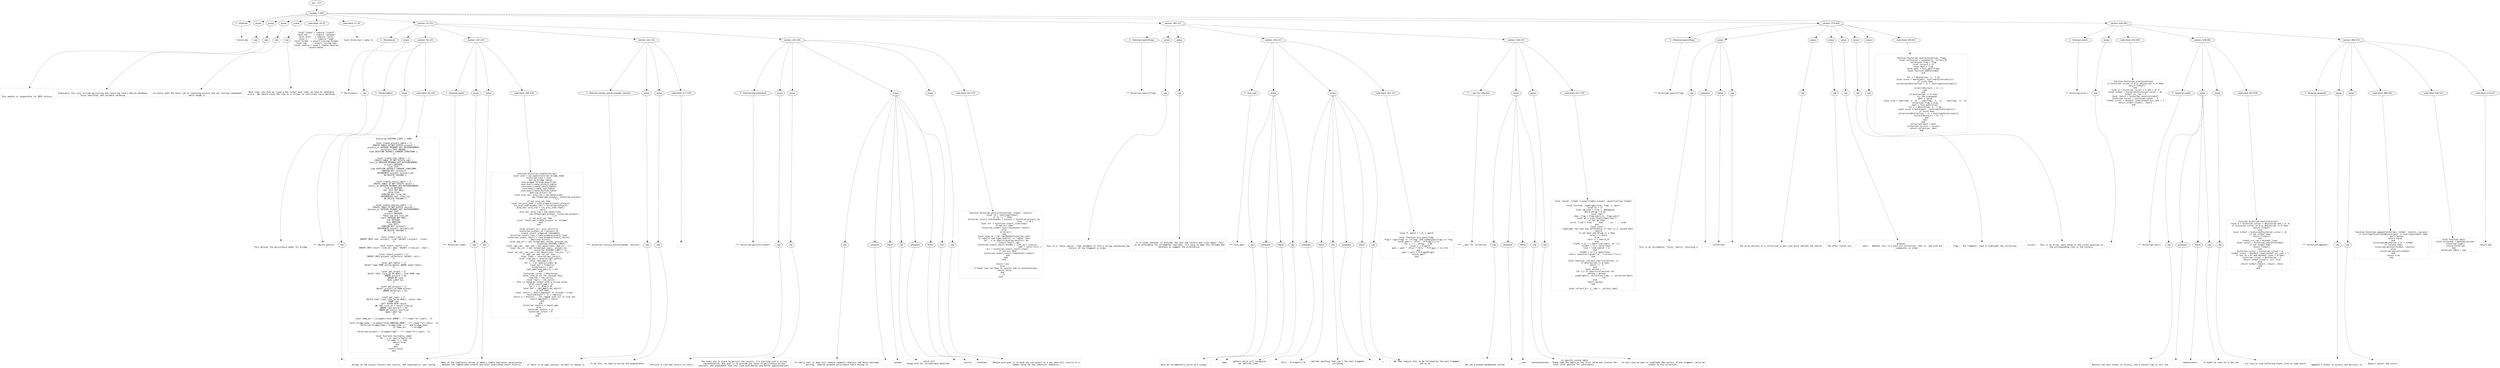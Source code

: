 digraph lpegNode {

node [fontname=Helvetica]
edge [style=dashed]

doc_0 [label="doc - 515"]


doc_0 -> { section_1}
{rank=same; section_1}

section_1 [label="section: 1-429"]


// END RANK doc_0

section_1 -> { header_2 prose_3 prose_4 prose_5 prose_6 codeblock_7 codeblock_8 section_9 section_10 section_11 section_12}
{rank=same; header_2 prose_3 prose_4 prose_5 prose_6 codeblock_7 codeblock_8 section_9 section_10 section_11 section_12}

header_2 [label="1 : Historian"]

prose_3 [label="prose"]

prose_4 [label="prose"]

prose_5 [label="prose"]

prose_6 [label="prose"]

codeblock_7 [label="code block 16-25"]

codeblock_8 [label="code block 27-29"]

section_9 [label="section: 32-231"]

section_10 [label="section: 282-317"]

section_11 [label="section: 373-429"]

section_12 [label="section: 430-481"]


// END RANK section_1

header_2 -> leaf_13
leaf_13  [color=Gray,shape=rectangle,fontname=Inconsolata,label="* Historian"]
// END RANK header_2

prose_3 -> { raw_14}
{rank=same; raw_14}

raw_14 [label="raw"]


// END RANK prose_3

raw_14 -> leaf_15
leaf_15  [color=Gray,shape=rectangle,fontname=Inconsolata,label="


This module is responsible for REPL history.
"]
// END RANK raw_14

prose_4 -> { raw_16}
{rank=same; raw_16}

raw_16 [label="raw"]


// END RANK prose_4

raw_16 -> leaf_17
leaf_17  [color=Gray,shape=rectangle,fontname=Inconsolata,label="
Eventually this will include persisting and restoring from a SQLite database,
fuzzy searching, and variable cacheing.
"]
// END RANK raw_16

prose_5 -> { raw_18}
{rank=same; raw_18}

raw_18 [label="raw"]


// END RANK prose_5

raw_18 -> leaf_19
leaf_19  [color=Gray,shape=rectangle,fontname=Inconsolata,label="
Currently does the basic job of retaining history and not letting subsequent
edits munge it.
"]
// END RANK raw_18

prose_6 -> { raw_20}
{rank=same; raw_20}

raw_20 [label="raw"]


// END RANK prose_6

raw_20 -> leaf_21
leaf_21  [color=Gray,shape=rectangle,fontname=Inconsolata,label="
Next step: now that we clone a new txtbuf each time, we have an immutable
record.  We should store the line as a string, to facilitate fuzzy matching.

"]
// END RANK raw_20

codeblock_7 -> leaf_22
leaf_22  [color=Gray,shape=rectangle,fontname=Inconsolata,label="local Txtbuf = require \"txtbuf\"
local sql     = require \"sqlayer\"
local color   = require \"color\"
local L       = require \"lpeg\"
local format  = assert (string.format)
local sub     = assert (string.sub)
local reverse = assert (table.reverse)
assert(meta)"]
// END RANK codeblock_7

codeblock_8 -> leaf_23
leaf_23  [color=Gray,shape=rectangle,fontname=Inconsolata,label="local Historian = meta {}"]
// END RANK codeblock_8

section_9 -> { header_24 prose_25 section_26 section_27 section_28 section_29}
{rank=same; header_24 prose_25 section_26 section_27 section_28 section_29}

header_24 [label="2 : Persistence"]

prose_25 [label="prose"]

section_26 [label="section: 36-141"]

section_27 [label="section: 142-220"]

section_28 [label="section: 221-231"]

section_29 [label="section: 232-281"]


// END RANK section_9

header_24 -> leaf_30
leaf_30  [color=Gray,shape=rectangle,fontname=Inconsolata,label="** Persistence"]
// END RANK header_24

prose_25 -> { raw_31}
{rank=same; raw_31}

raw_31 [label="raw"]


// END RANK prose_25

raw_31 -> leaf_32
leaf_32  [color=Gray,shape=rectangle,fontname=Inconsolata,label="

This defines the persistence model for bridge.
"]
// END RANK raw_31

section_26 -> { header_33 prose_34 codeblock_35}
{rank=same; header_33 prose_34 codeblock_35}

header_33 [label="3 : SQLite battery"]

prose_34 [label="prose"]

codeblock_35 [label="code block 38-139"]


// END RANK section_26

header_33 -> leaf_36
leaf_36  [color=Gray,shape=rectangle,fontname=Inconsolata,label="*** SQLite battery"]
// END RANK header_33

prose_34 -> { raw_37}
{rank=same; raw_37}

raw_37 [label="raw"]


// END RANK prose_34

raw_37 -> leaf_38
leaf_38  [color=Gray,shape=rectangle,fontname=Inconsolata,label="
"]
// END RANK raw_37

codeblock_35 -> leaf_39
leaf_39  [color=Gray,shape=rectangle,fontname=Inconsolata,label="Historian.HISTORY_LIMIT = 1000

local create_project_table = [[
CREATE TABLE IF NOT EXISTS project (
project_id INTEGER PRIMARY KEY AUTOINCREMENT,
directory TEXT UNIQUE,
time DATETIME DEFAULT CURRENT_TIMESTAMP );
]]

local create_repl_table = [[
CREATE TABLE IF NOT EXISTS repl (
line_id INTEGER PRIMARY KEY AUTOINCREMENT,
project INTEGER,
line TEXT,
time DATETIME DEFAULT CURRENT_TIMESTAMP,
FOREIGN KEY (project)
   REFERENCES project (project_id)
   ON DELETE CASCADE );
]]

local create_result_table = [[
CREATE TABLE IF NOT EXISTS result (
result_id INTEGER PRIMARY KEY AUTOINCREMENT,
line_id INTEGER,
repr text NOT NULL,
value blob,
FOREIGN KEY (line_id)
   REFERENCES repl (line_id)
   ON DELETE CASCADE );
]]

local create_session_table = [[
CREATE TABLE IF NOT EXISTS session (
session_id INTEGER PRIMARY KEY AUTOINCREMENT,
name TEXT,
project INTEGER,
-- These two are line_ids
start INTEGER NOT NULL,
end INTEGER,
test BOOLEAN,
sha TEXT,
FOREIGN KEY (project)
   REFERENCES project (project_id)
   ON DELETE CASCADE );
]]

local insert_line = [[
INSERT INTO repl (project, line) VALUES (:project, :line);
]]

local insert_result = [[
INSERT INTO result (line_id, repr) VALUES (:line_id, :repr);
]]

local insert_project = [[
INSERT INTO project (directory) VALUES (:dir);
]]

local get_tables = [[
SELECT name FROM sqlite_master WHERE type='table';
]]

local get_recent = [[
SELECT CAST (line_id AS REAL), line FROM repl
   WHERE project = %d
   ORDER BY time
   DESC LIMIT %d;
]]

local get_project = [[
SELECT project_id FROM project
   WHERE directory = %s;
]]

local get_reprs = [[
SELECT CAST (repl.line_id AS REAL), result.repr
FROM repl
LEFT OUTER JOIN result
ON repl.line_id = result.line_id
WHERE repl.project = %d
ORDER BY result.result_id
DESC LIMIT %d;
]]

local home_dir = io.popen(\"echo $HOME\", \"r\"):read(\"*a\"):sub(1, -2)

local bridge_home = io.popen(\"echo $BRIDGE_HOME\", \"r\"):read(\"*a\"):sub(1, -2)
Historian.bridge_home = bridge_home ~= \"\" and bridge_home
                        or home_dir .. \"/.bridge\"

Historian.project = io.popen(\"pwd\", \"r\"):read(\"*a\"):sub(1, -2)

local function has(table, name)
   for _,v in ipairs(table) do
      if name == v then
         return true
      end
   end
   return false
end"]
// END RANK codeblock_35

section_27 -> { header_40 prose_41 prose_42 codeblock_43}
{rank=same; header_40 prose_41 prose_42 codeblock_43}

header_40 [label="3 : Historian:load()"]

prose_41 [label="prose"]

prose_42 [label="prose"]

codeblock_43 [label="code block 149-218"]


// END RANK section_27

header_40 -> leaf_44
leaf_44  [color=Gray,shape=rectangle,fontname=Inconsolata,label="*** Historian:load()"]
// END RANK header_40

prose_41 -> { raw_45}
{rank=same; raw_45}

raw_45 [label="raw"]


// END RANK prose_41

raw_45 -> leaf_46
leaf_46  [color=Gray,shape=rectangle,fontname=Inconsolata,label="

Brings up the project history and results, and (eventually) user config.
"]
// END RANK raw_45

prose_42 -> { raw_47}
{rank=same; raw_47}

raw_47 [label="raw"]


// END RANK prose_42

raw_47 -> leaf_48
leaf_48  [color=Gray,shape=rectangle,fontname=Inconsolata,label="
Most of the complexity serves to make a simple key/value relationship
between the regenerated txtbufs and their associated result history.
"]
// END RANK raw_47

codeblock_43 -> leaf_49
leaf_49  [color=Gray,shape=rectangle,fontname=Inconsolata,label="function Historian.load(historian)
   local conn = sql.open(historian.bridge_home)
   historian.conn = conn
   -- Set up bridge tables
   conn.pragma.foreign_keys(true)
   conn:exec(create_project_table)
   conn:exec(create_result_table)
   conn:exec(create_repl_table)
   conn:exec(create_session_table)
   -- Retrive project id
   local proj_val, proj_row = sql.pexec(conn,
                                  sql.format(get_project, historian.project),
                                  \"i\")
   if not proj_val then
      local ins_proj_stmt = conn:prepare(insert_project)
      ins_proj_stmt:bindkv {dir = historian.project}
      proj_val, proj_row = ins_proj_stmt:step()
      -- retry
      proj_val, proj_row = sql.pexec(conn,
                              sql.format(get_project, historian.project),
                              \"i\")
      if not proj_val then
         error \"Could not create project in .bridge\"
      end
   end

   local project_id = proj_val[1][1]
   historian.project_id = project_id
   -- Create insert prepared statements
   historian.insert_line = conn:prepare(insert_line)
   historian.insert_result = conn:prepare(insert_result)
   -- Retrieve history
   local pop_str = sql.format(get_recent, project_id,
                        historian.HISTORY_LIMIT)
   local repl_val, repl_row = sql.pexec(conn, pop_str, \"i\")
   local res_str = sql.format(get_reprs, project_id,
                       historian.HISTORY_LIMIT * 2)
   local res_val, res_row = sql.pexec(conn, res_str, \"i\")
   if repl_val and res_val then
      local lines = reverse(repl_val[2])
      local line_ids = reverse(repl_val[1])
      local repl_map = {}
      for i, v in ipairs(lines) do
         local buf = Txtbuf(v)
         historian[i] = buf
         repl_map[line_ids[i]] = buf
      end
      historian.cursor = #historian
      -- reuse line_id var for foreign keys
      line_ids = res_val[1]
      local reprs = res_val[2]
      -- This is keyed by txtbuf with a string value.
      local result_map = {}
      for i = 1, #reprs do
         local buf = repl_map[line_ids[i]]
         if buf then
            local result = result_map[buf] or {frozen = true}
            result[#result + 1] = reprs[i]
            result.n = #result -- for compat with nil in live use
            result_map[buf] = result
         end
      end
      historian.results = result_map
   else
      historian.results = {}
      historian.cursor = 0
   end
end"]
// END RANK codeblock_43

section_28 -> { header_50 prose_51 prose_52 codeblock_53}
{rank=same; header_50 prose_51 prose_52 codeblock_53}

header_50 [label="3 : Historian:restore_session(modeS, session)"]

prose_51 [label="prose"]

prose_52 [label="prose"]

codeblock_53 [label="code block 227-229"]


// END RANK section_28

header_50 -> leaf_54
leaf_54  [color=Gray,shape=rectangle,fontname=Inconsolata,label="*** Historian:restore_session(modeS, session)"]
// END RANK header_50

prose_51 -> { raw_55}
{rank=same; raw_55}

raw_55 [label="raw"]


// END RANK prose_51

raw_55 -> leaf_56
leaf_56  [color=Gray,shape=rectangle,fontname=Inconsolata,label="

If there is an open session, we want to replay it.
"]
// END RANK raw_55

prose_52 -> { raw_57}
{rank=same; raw_57}

raw_57 [label="raw"]


// END RANK prose_52

raw_57 -> leaf_58
leaf_58  [color=Gray,shape=rectangle,fontname=Inconsolata,label="
To do this, we need to borrow the modeselektor.
"]
// END RANK raw_57

codeblock_53 -> leaf_59
leaf_59  [color=Gray,shape=rectangle,fontname=Inconsolata,label=""]
// END RANK codeblock_53

section_29 -> { header_60 prose_61 prose_62 prose_63 prose_64 codeblock_65}
{rank=same; header_60 prose_61 prose_62 prose_63 prose_64 codeblock_65}

header_60 [label="3 : Historian:persist(txtbuf)"]

prose_61 [label="prose"]

prose_62 [label="prose"]

prose_63 [label="prose"]

prose_64 [label="prose"]

codeblock_65 [label="code block 247-279"]


// END RANK section_29

header_60 -> leaf_66
leaf_66  [color=Gray,shape=rectangle,fontname=Inconsolata,label="*** Historian:persist(txtbuf)"]
// END RANK header_60

prose_61 -> { raw_67}
{rank=same; raw_67}

raw_67 [label="raw"]


// END RANK prose_61

raw_67 -> leaf_68
leaf_68  [color=Gray,shape=rectangle,fontname=Inconsolata,label="

Persists a line and results to store.
"]
// END RANK raw_67

prose_62 -> { raw_69}
{rank=same; raw_69}

raw_69 [label="raw"]


// END RANK prose_62

raw_69 -> leaf_70
leaf_70  [color=Gray,shape=rectangle,fontname=Inconsolata,label="
The hooks are in place to persist the results. I'm starting with a string
representation; the goal is to provide the sense of persistence across
sessions, and supplement that over time with better and better approximations.
"]
// END RANK raw_69

prose_63 -> { raw_71 prespace_72 literal_73 raw_74 prespace_75 literal_76 raw_77}
{rank=same; raw_71 prespace_72 literal_73 raw_74 prespace_75 literal_76 raw_77}

raw_71 [label="raw"]

prespace_72 [label="prespace"]

literal_73 [label="literal"]

raw_74 [label="raw"]

prespace_75 [label="prespace"]

literal_76 [label="literal"]

raw_77 [label="raw"]


// END RANK prose_63

raw_71 -> leaf_78
leaf_78  [color=Gray,shape=rectangle,fontname=Inconsolata,label="
To really nail it down will require semantic analysis and hence thorough
parsing.  General-purpose persistence tools belong in"]
// END RANK raw_71

prespace_72 -> leaf_79
leaf_79  [color=Gray,shape=rectangle,fontname=Inconsolata,label=" "]
// END RANK prespace_72

literal_73 -> leaf_80
leaf_80  [color=Gray,shape=rectangle,fontname=Inconsolata,label="sqlayer"]
// END RANK literal_73

raw_74 -> leaf_81
leaf_81  [color=Gray,shape=rectangle,fontname=Inconsolata,label=", which will
merge with our increasingly-modified"]
// END RANK raw_74

prespace_75 -> leaf_82
leaf_82  [color=Gray,shape=rectangle,fontname=Inconsolata,label=" "]
// END RANK prespace_75

literal_76 -> leaf_83
leaf_83  [color=Gray,shape=rectangle,fontname=Inconsolata,label="sqlite"]
// END RANK literal_76

raw_77 -> leaf_84
leaf_84  [color=Gray,shape=rectangle,fontname=Inconsolata,label=" bindings.
"]
// END RANK raw_77

prose_64 -> { raw_85}
{rank=same; raw_85}

raw_85 [label="raw"]


// END RANK prose_64

raw_85 -> leaf_86
leaf_86  [color=Gray,shape=rectangle,fontname=Inconsolata,label="
Medium-term goal is to hash any Lua object in a way that will resolve to a
common value for any identical semantics.
"]
// END RANK raw_85

codeblock_65 -> leaf_87
leaf_87  [color=Gray,shape=rectangle,fontname=Inconsolata,label="function Historian.persist(historian, txtbuf, results)
   local lb = tostring(txtbuf)
   if lb ~= \"\" then
      historian.insert_line:bindkv { project = historian.project_id,
                                          line    = lb }
      local err = historian.insert_line:step()
      if not err then
         historian.insert_line:clearbind():reset()
      else
         error(err)
      end
      local line_id = sql.lastRowId(historian.conn)
      if results and type(results) == \"table\" then
         for _,v in ipairs(reverse(results)) do
            -- insert result repr
            historian.insert_result:bindkv { line_id = line_id,
                                                  repr = color.ts(v) }
            err = historian.insert_result:step()
            if not err then
               historian.insert_result:clearbind():reset()
            end
         end
      end

   return true
   else
      -- A blank line can have no results and is uninteresting.
      return false
   end
   --]]
end"]
// END RANK codeblock_65

section_10 -> { header_88 prose_89 prose_90 section_91 section_92}
{rank=same; header_88 prose_89 prose_90 section_91 section_92}

header_88 [label="2 : Historian:search(frag)"]

prose_89 [label="prose"]

prose_90 [label="prose"]

section_91 [label="section: 292-317"]

section_92 [label="section: 318-372"]


// END RANK section_10

header_88 -> leaf_93
leaf_93  [color=Gray,shape=rectangle,fontname=Inconsolata,label="** Historian:search(frag)"]
// END RANK header_88

prose_89 -> { raw_94}
{rank=same; raw_94}

raw_94 [label="raw"]


// END RANK prose_89

raw_94 -> leaf_95
leaf_95  [color=Gray,shape=rectangle,fontname=Inconsolata,label="

This is a 'fuzzy search', that attempts to find a string containing the
letters of the fragment in order.
"]
// END RANK raw_94

prose_90 -> { raw_96}
{rank=same; raw_96}

raw_96 [label="raw"]


// END RANK prose_90

raw_96 -> leaf_97
leaf_97  [color=Gray,shape=rectangle,fontname=Inconsolata,label="
If it finds nothing, it switches the last two letters and tries again. This
is an affordance for incremental searches, it's easy to make this mistake and
harmless to suggest the alternative.

"]
// END RANK raw_96

section_91 -> { header_98 prose_99 prose_100 codeblock_101}
{rank=same; header_98 prose_99 prose_100 codeblock_101}

header_98 [label="3 : fuss_patt"]

prose_99 [label="prose"]

prose_100 [label="prose"]

codeblock_101 [label="code block 301-315"]


// END RANK section_91

header_98 -> leaf_102
leaf_102  [color=Gray,shape=rectangle,fontname=Inconsolata,label="*** fuss_patt"]
// END RANK header_98

prose_99 -> { raw_103 prespace_104 literal_105 raw_106}
{rank=same; raw_103 prespace_104 literal_105 raw_106}

raw_103 [label="raw"]

prespace_104 [label="prespace"]

literal_105 [label="literal"]

raw_106 [label="raw"]


// END RANK prose_99

raw_103 -> leaf_107
leaf_107  [color=Gray,shape=rectangle,fontname=Inconsolata,label="

Here we incrementally build up a single"]
// END RANK raw_103

prespace_104 -> leaf_108
leaf_108  [color=Gray,shape=rectangle,fontname=Inconsolata,label=" "]
// END RANK prespace_104

literal_105 -> leaf_109
leaf_109  [color=Gray,shape=rectangle,fontname=Inconsolata,label="lpeg"]
// END RANK literal_105

raw_106 -> leaf_110
leaf_110  [color=Gray,shape=rectangle,fontname=Inconsolata,label=" pattern which will recognize
our desired lines.
"]
// END RANK raw_106

prose_100 -> { prespace_111 literal_112 raw_113 prespace_114 literal_115 raw_116}
{rank=same; prespace_111 literal_112 raw_113 prespace_114 literal_115 raw_116}

prespace_111 [label="prespace"]

literal_112 [label="literal"]

raw_113 [label="raw"]

prespace_114 [label="prespace"]

literal_115 [label="literal"]

raw_116 [label="raw"]


// END RANK prose_100

prespace_111 -> leaf_117
leaf_117  [color=Gray,shape=rectangle,fontname=Inconsolata,label=""]
// END RANK prespace_111

literal_112 -> leaf_118
leaf_118  [color=Gray,shape=rectangle,fontname=Inconsolata,label="(P(1) - P(frag[n]))^0"]
// END RANK literal_112

raw_113 -> leaf_119
leaf_119  [color=Gray,shape=rectangle,fontname=Inconsolata,label=" matches anything that isn't the next fragment,
including"]
// END RANK raw_113

prespace_114 -> leaf_120
leaf_120  [color=Gray,shape=rectangle,fontname=Inconsolata,label=" "]
// END RANK prespace_114

literal_115 -> leaf_121
leaf_121  [color=Gray,shape=rectangle,fontname=Inconsolata,label="\"\""]
// END RANK literal_115

raw_116 -> leaf_122
leaf_122  [color=Gray,shape=rectangle,fontname=Inconsolata,label=".  We then require this to be followed by the next fragment,
and so on.
"]
// END RANK raw_116

codeblock_101 -> leaf_123
leaf_123  [color=Gray,shape=rectangle,fontname=Inconsolata,label="local P, match = L.P, L.match

local function fuzz_patt(frag)
   frag = type(frag) == \"string\" and codepoints(frag) or frag
   local patt =  (P(1) - P(frag[1]))^0
   for i = 1 , #frag - 1 do
      local v = frag[i]
      patt = patt * (P(v) * (P(1) - P(frag[i + 1]))^0)
   end
   patt = patt * P(frag[#frag])
   return patt
end
"]
// END RANK codeblock_101

section_92 -> { header_124 prose_125 prose_126 codeblock_127}
{rank=same; header_124 prose_125 prose_126 codeblock_127}

header_124 [label="3 : __repr for collection"]

prose_125 [label="prose"]

prose_126 [label="prose"]

codeblock_127 [label="code block 327-370"]


// END RANK section_92

header_124 -> leaf_128
leaf_128  [color=Gray,shape=rectangle,fontname=Inconsolata,label="*** __repr for collection"]
// END RANK header_124

prose_125 -> { raw_129 prespace_130 literal_131 raw_132}
{rank=same; raw_129 prespace_130 literal_131 raw_132}

raw_129 [label="raw"]

prespace_130 [label="prespace"]

literal_131 [label="literal"]

raw_132 [label="raw"]


// END RANK prose_125

raw_129 -> leaf_133
leaf_133  [color=Gray,shape=rectangle,fontname=Inconsolata,label="

We use a pseudo-metamethod called"]
// END RANK raw_129

prespace_130 -> leaf_134
leaf_134  [color=Gray,shape=rectangle,fontname=Inconsolata,label=" "]
// END RANK prespace_130

literal_131 -> leaf_135
leaf_135  [color=Gray,shape=rectangle,fontname=Inconsolata,label="__repr"]
// END RANK literal_131

raw_132 -> leaf_136
leaf_136  [color=Gray,shape=rectangle,fontname=Inconsolata,label=" to specify custom table
representations.  These take the table as the first value and receive the
local color palette for consistency.
"]
// END RANK raw_132

prose_126 -> { raw_137}
{rank=same; raw_137}

raw_137 [label="raw"]


// END RANK prose_126

raw_137 -> leaf_138
leaf_138  [color=Gray,shape=rectangle,fontname=Inconsolata,label="
In this case we want to highlight the letters of the fragment, which we
attach to the collection.
"]
// END RANK raw_137

codeblock_127 -> leaf_139
leaf_139  [color=Gray,shape=rectangle,fontname=Inconsolata,label="local concat, litpat = assert(table.concat), assert(string.litpat)

local function _highlight(line, frag, c, best)
   local hl = {}
   local og_line = line -- debugging
   while #frag > 0 do
      local char
      char, frag = frag:sub(1,1), frag:sub(2)
      local at = line:find(litpat(char))
      if not at then
         error (\"can't find \" .. char .. \" in: \" .. line)
      end
      local color
      -- highlight the last two differently if this is a 'second best'
      -- search
      if not best and #frag <= 1 then
         color = c.alert
      else
         color = c.search_hl
      end
      hl[#hl + 1] = c.base(line:sub(1, at -1))
      hl[#hl + 1] = color(char)
      line = line:sub(at + 1)
   end
   hl[#hl + 1] = c.base(line)
   return concat(hl):gsub(\"\\n\", c.stresc(\"\\\\n\"))
end

local function _collect_repr(collection, c)
   if #collection == 0 then
      return \"{  }\"
   end
   local phrase = \"\"
   for i,v in ipairs(collection) do
      phrase = phrase
               .. _highlight(v, collection.frag, c, collection.best)
               .. \"\\n\"
   end
   return phrase
end

local collect_M = {__repr = _collect_repr}"]
// END RANK codeblock_127

section_11 -> { header_140 prose_141 prose_142 prose_143 prose_144 prose_145 prose_146 codeblock_147}
{rank=same; header_140 prose_141 prose_142 prose_143 prose_144 prose_145 prose_146 codeblock_147}

header_140 [label="2 : Historian:search(frag)"]

prose_141 [label="prose"]

prose_142 [label="prose"]

prose_143 [label="prose"]

prose_144 [label="prose"]

prose_145 [label="prose"]

prose_146 [label="prose"]

codeblock_147 [label="code block 390-427"]


// END RANK section_11

header_140 -> leaf_148
leaf_148  [color=Gray,shape=rectangle,fontname=Inconsolata,label="** Historian:search(frag)"]
// END RANK header_140

prose_141 -> { raw_149 prespace_150 literal_151 raw_152}
{rank=same; raw_149 prespace_150 literal_151 raw_152}

raw_149 [label="raw"]

prespace_150 [label="prespace"]

literal_151 [label="literal"]

raw_152 [label="raw"]


// END RANK prose_141

raw_149 -> leaf_153
leaf_153  [color=Gray,shape=rectangle,fontname=Inconsolata,label="

This is an incremental 'fuzzy' search, returning a"]
// END RANK raw_149

prespace_150 -> leaf_154
leaf_154  [color=Gray,shape=rectangle,fontname=Inconsolata,label=" "]
// END RANK prespace_150

literal_151 -> leaf_155
leaf_155  [color=Gray,shape=rectangle,fontname=Inconsolata,label="collection"]
// END RANK literal_151

raw_152 -> leaf_156
leaf_156  [color=Gray,shape=rectangle,fontname=Inconsolata,label=".
"]
// END RANK raw_152

prose_142 -> { raw_157}
{rank=same; raw_157}

raw_157 [label="raw"]


// END RANK prose_142

raw_157 -> leaf_158
leaf_158  [color=Gray,shape=rectangle,fontname=Inconsolata,label="
The array portion of a collection is any line which matches the search.
"]
// END RANK raw_157

prose_143 -> { raw_159}
{rank=same; raw_159}

raw_159 [label="raw"]


// END RANK prose_143

raw_159 -> leaf_160
leaf_160  [color=Gray,shape=rectangle,fontname=Inconsolata,label="
The other fields are:
"]
// END RANK raw_159

prose_144 -> { raw_161}
{rank=same; raw_161}

raw_161 [label="raw"]


// END RANK prose_144

raw_161 -> leaf_162
leaf_162  [color=Gray,shape=rectangle,fontname=Inconsolata,label="
- #fields
  -  best :  Whether this is a best-fit collection, that is, one with all
             codepoints in order.
"]
// END RANK raw_161

prose_145 -> { raw_163}
{rank=same; raw_163}

raw_163 [label="raw"]


// END RANK prose_145

raw_163 -> leaf_164
leaf_164  [color=Gray,shape=rectangle,fontname=Inconsolata,label="
  -  frag :  The fragment, used to highlight the collection
"]
// END RANK raw_163

prose_146 -> { raw_165}
{rank=same; raw_165}

raw_165 [label="raw"]


// END RANK prose_146

raw_165 -> leaf_166
leaf_166  [color=Gray,shape=rectangle,fontname=Inconsolata,label="
  -  cursors :  This is an array, each value is the cursor position of
                the corresponding line in the history.
"]
// END RANK raw_165

codeblock_147 -> leaf_167
leaf_167  [color=Gray,shape=rectangle,fontname=Inconsolata,label="
function Historian.search(historian, frag)
   local collection = setmeta({}, collect_M)
   collection.frag = frag
   local cursors = {}
   local best = true
   local patt = fuzz_patt(frag)
   local function addTo(index)
   end

   for i = #historian, 1, -1 do
      local score = match(patt, tostring(historian[i]))
      if score then
         collection[#collection + 1] = tostring(historian[i])

            cursors[#cursors + 1] = i
      end
   end
   if #collection == 0 then
      -- try the transpose
      best = false
      local slip = sub(frag, 1, -3) .. sub(frag, -1, -1) .. sub(frag, -2, -2)
      collection.frag = slip
      patt = fuzz_patt(slip)
      for i = #historian, 1, -1 do
         local score = match(patt, tostring(historian[i]))
         if score then
            collection[#collection + 1] = tostring(historian[i])
            cursors[#cursors + 1] = i
         end
      end
   end
   collection.best = best
   collection.cursors = cursors
   return collection, best
end"]
// END RANK codeblock_147

section_12 -> { header_168 prose_169 codeblock_170 section_171 section_172}
{rank=same; header_168 prose_169 codeblock_170 section_171 section_172}

header_168 [label="2 : Historian:prev()"]

prose_169 [label="prose"]

codeblock_170 [label="code block 432-445"]

section_171 [label="section: 448-481"]

section_172 [label="section: 482-515"]


// END RANK section_12

header_168 -> leaf_173
leaf_173  [color=Gray,shape=rectangle,fontname=Inconsolata,label="** Historian:prev()"]
// END RANK header_168

prose_169 -> { raw_174}
{rank=same; raw_174}

raw_174 [label="raw"]


// END RANK prose_169

raw_174 -> leaf_175
leaf_175  [color=Gray,shape=rectangle,fontname=Inconsolata,label="
"]
// END RANK raw_174

codeblock_170 -> leaf_176
leaf_176  [color=Gray,shape=rectangle,fontname=Inconsolata,label="function Historian.prev(historian)
   if historian.cursor == 0 or #historian == 0 then
      return Txtbuf()
   end
   local Δ = historian.cursor > 1 and 1 or 0
   local txtbuf = historian[historian.cursor - Δ]
   txtbuf.cur_row = 1
   local result = historian.results[txtbuf]
   historian.cursor = historian.cursor - Δ
   txtbuf.cursor = #txtbuf.lines[txtbuf.cur_row] + 1
   return txtbuf:clone(), result
end"]
// END RANK codeblock_170

section_171 -> { header_177 prose_178 prose_179 codeblock_180}
{rank=same; header_177 prose_178 prose_179 codeblock_180}

header_177 [label="3 : Historian:next()"]

prose_178 [label="prose"]

prose_179 [label="prose"]

codeblock_180 [label="code block 455-479"]


// END RANK section_171

header_177 -> leaf_181
leaf_181  [color=Gray,shape=rectangle,fontname=Inconsolata,label="*** Historian:next()"]
// END RANK header_177

prose_178 -> { raw_182 prespace_183 literal_184 raw_185}
{rank=same; raw_182 prespace_183 literal_184 raw_185}

raw_182 [label="raw"]

prespace_183 [label="prespace"]

literal_184 [label="literal"]

raw_185 [label="raw"]


// END RANK prose_178

raw_182 -> leaf_186
leaf_186  [color=Gray,shape=rectangle,fontname=Inconsolata,label="

Returns the next txtbuf in history, and a second flag to tell the"]
// END RANK raw_182

prespace_183 -> leaf_187
leaf_187  [color=Gray,shape=rectangle,fontname=Inconsolata,label=""]
// END RANK prespace_183

literal_184 -> leaf_188
leaf_188  [color=Gray,shape=rectangle,fontname=Inconsolata,label="modeselektor"]
// END RANK literal_184

raw_185 -> leaf_189
leaf_189  [color=Gray,shape=rectangle,fontname=Inconsolata,label=" it might be time for a new one.
"]
// END RANK raw_185

prose_179 -> { raw_190}
{rank=same; raw_190}

raw_190 [label="raw"]


// END RANK prose_179

raw_190 -> leaf_191
leaf_191  [color=Gray,shape=rectangle,fontname=Inconsolata,label="
I'd like to stop buffering blank lines at some point.
"]
// END RANK raw_190

codeblock_180 -> leaf_192
leaf_192  [color=Gray,shape=rectangle,fontname=Inconsolata,label="function Historian.next(historian)
   local Δ = historian.cursor < #historian and 1 or 0
   if historian.cursor == 0 or #historian == 0 then
      return Txtbuf()
   end
   local txtbuf = historian[historian.cursor + Δ]
   if not txtbuf then
      return Txtbuf()
   end
   txtbuf.cur_row = #txtbuf.lines
   local result = historian.results[txtbuf]
   if not txtbuf then
      return Txtbuf()
   end
   historian.cursor = historian.cursor + Δ
   txtbuf.cursor = #txtbuf.lines[txtbuf.cur_row] + 1
   if not (Δ > 0) and #txtbuf.lines > 0 then
      historian.cursor = #historian + 1
      return txtbuf:clone(), nil, true
   else
      return txtbuf:clone(), result, false
   end
end"]
// END RANK codeblock_180

section_172 -> { header_193 prose_194 prose_195 codeblock_196 codeblock_197 codeblock_198}
{rank=same; header_193 prose_194 prose_195 codeblock_196 codeblock_197 codeblock_198}

header_193 [label="3 : Historian:append()"]

prose_194 [label="prose"]

prose_195 [label="prose"]

codeblock_196 [label="code block 488-502"]

codeblock_197 [label="code block 504-511"]

codeblock_198 [label="code block 513-515"]


// END RANK section_172

header_193 -> leaf_199
leaf_199  [color=Gray,shape=rectangle,fontname=Inconsolata,label="*** Historian:append()"]
// END RANK header_193

prose_194 -> { raw_200}
{rank=same; raw_200}

raw_200 [label="raw"]


// END RANK prose_194

raw_200 -> leaf_201
leaf_201  [color=Gray,shape=rectangle,fontname=Inconsolata,label="

Appends a txtbuf to history and persists it.
"]
// END RANK raw_200

prose_195 -> { raw_202}
{rank=same; raw_202}

raw_202 [label="raw"]


// END RANK prose_195

raw_202 -> leaf_203
leaf_203  [color=Gray,shape=rectangle,fontname=Inconsolata,label="
Doesn't adjust the cursor.
"]
// END RANK raw_202

codeblock_196 -> leaf_204
leaf_204  [color=Gray,shape=rectangle,fontname=Inconsolata,label="function Historian.append(historian, txtbuf, results, success)
   if tostring(historian[#historian]) == tostring(txtbuf) then
      -- don't bother
      return false
   end
   historian[#historian + 1] = txtbuf
   if success then
      historian:persist(txtbuf, results)
   else
      historian:persist(txtbuf)
   end
   return true
end"]
// END RANK codeblock_196

codeblock_197 -> leaf_205
leaf_205  [color=Gray,shape=rectangle,fontname=Inconsolata,label="local function new()
   local historian = meta(Historian)
   historian:load()
   return historian
end
Historian.idEst = new"]
// END RANK codeblock_197

codeblock_198 -> leaf_206
leaf_206  [color=Gray,shape=rectangle,fontname=Inconsolata,label="return new"]
// END RANK codeblock_198


}
